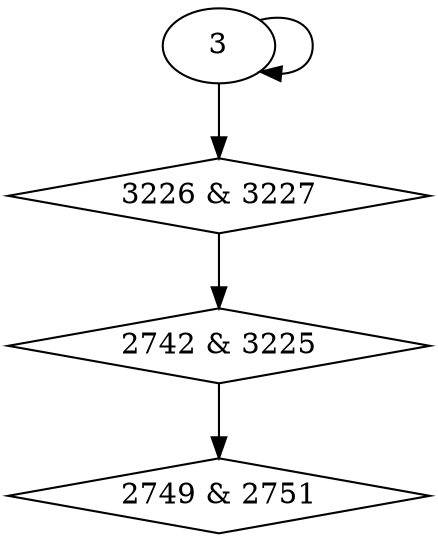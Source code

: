 digraph {
0 [label = "2742 & 3225", shape = diamond];
1 [label = "2749 & 2751", shape = diamond];
2 [label = "3226 & 3227", shape = diamond];
2 -> 0;
0 -> 1;
3 -> 2;
3 -> 3;
}
